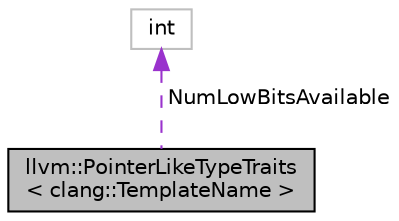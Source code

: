 digraph "llvm::PointerLikeTypeTraits&lt; clang::TemplateName &gt;"
{
 // LATEX_PDF_SIZE
  bgcolor="transparent";
  edge [fontname="Helvetica",fontsize="10",labelfontname="Helvetica",labelfontsize="10"];
  node [fontname="Helvetica",fontsize="10",shape=record];
  Node1 [label="llvm::PointerLikeTypeTraits\l\< clang::TemplateName \>",height=0.2,width=0.4,color="black", fillcolor="grey75", style="filled", fontcolor="black",tooltip="The clang::TemplateName class is effectively a pointer."];
  Node2 -> Node1 [dir="back",color="darkorchid3",fontsize="10",style="dashed",label=" NumLowBitsAvailable" ,fontname="Helvetica"];
  Node2 [label="int",height=0.2,width=0.4,color="grey75",tooltip=" "];
}
